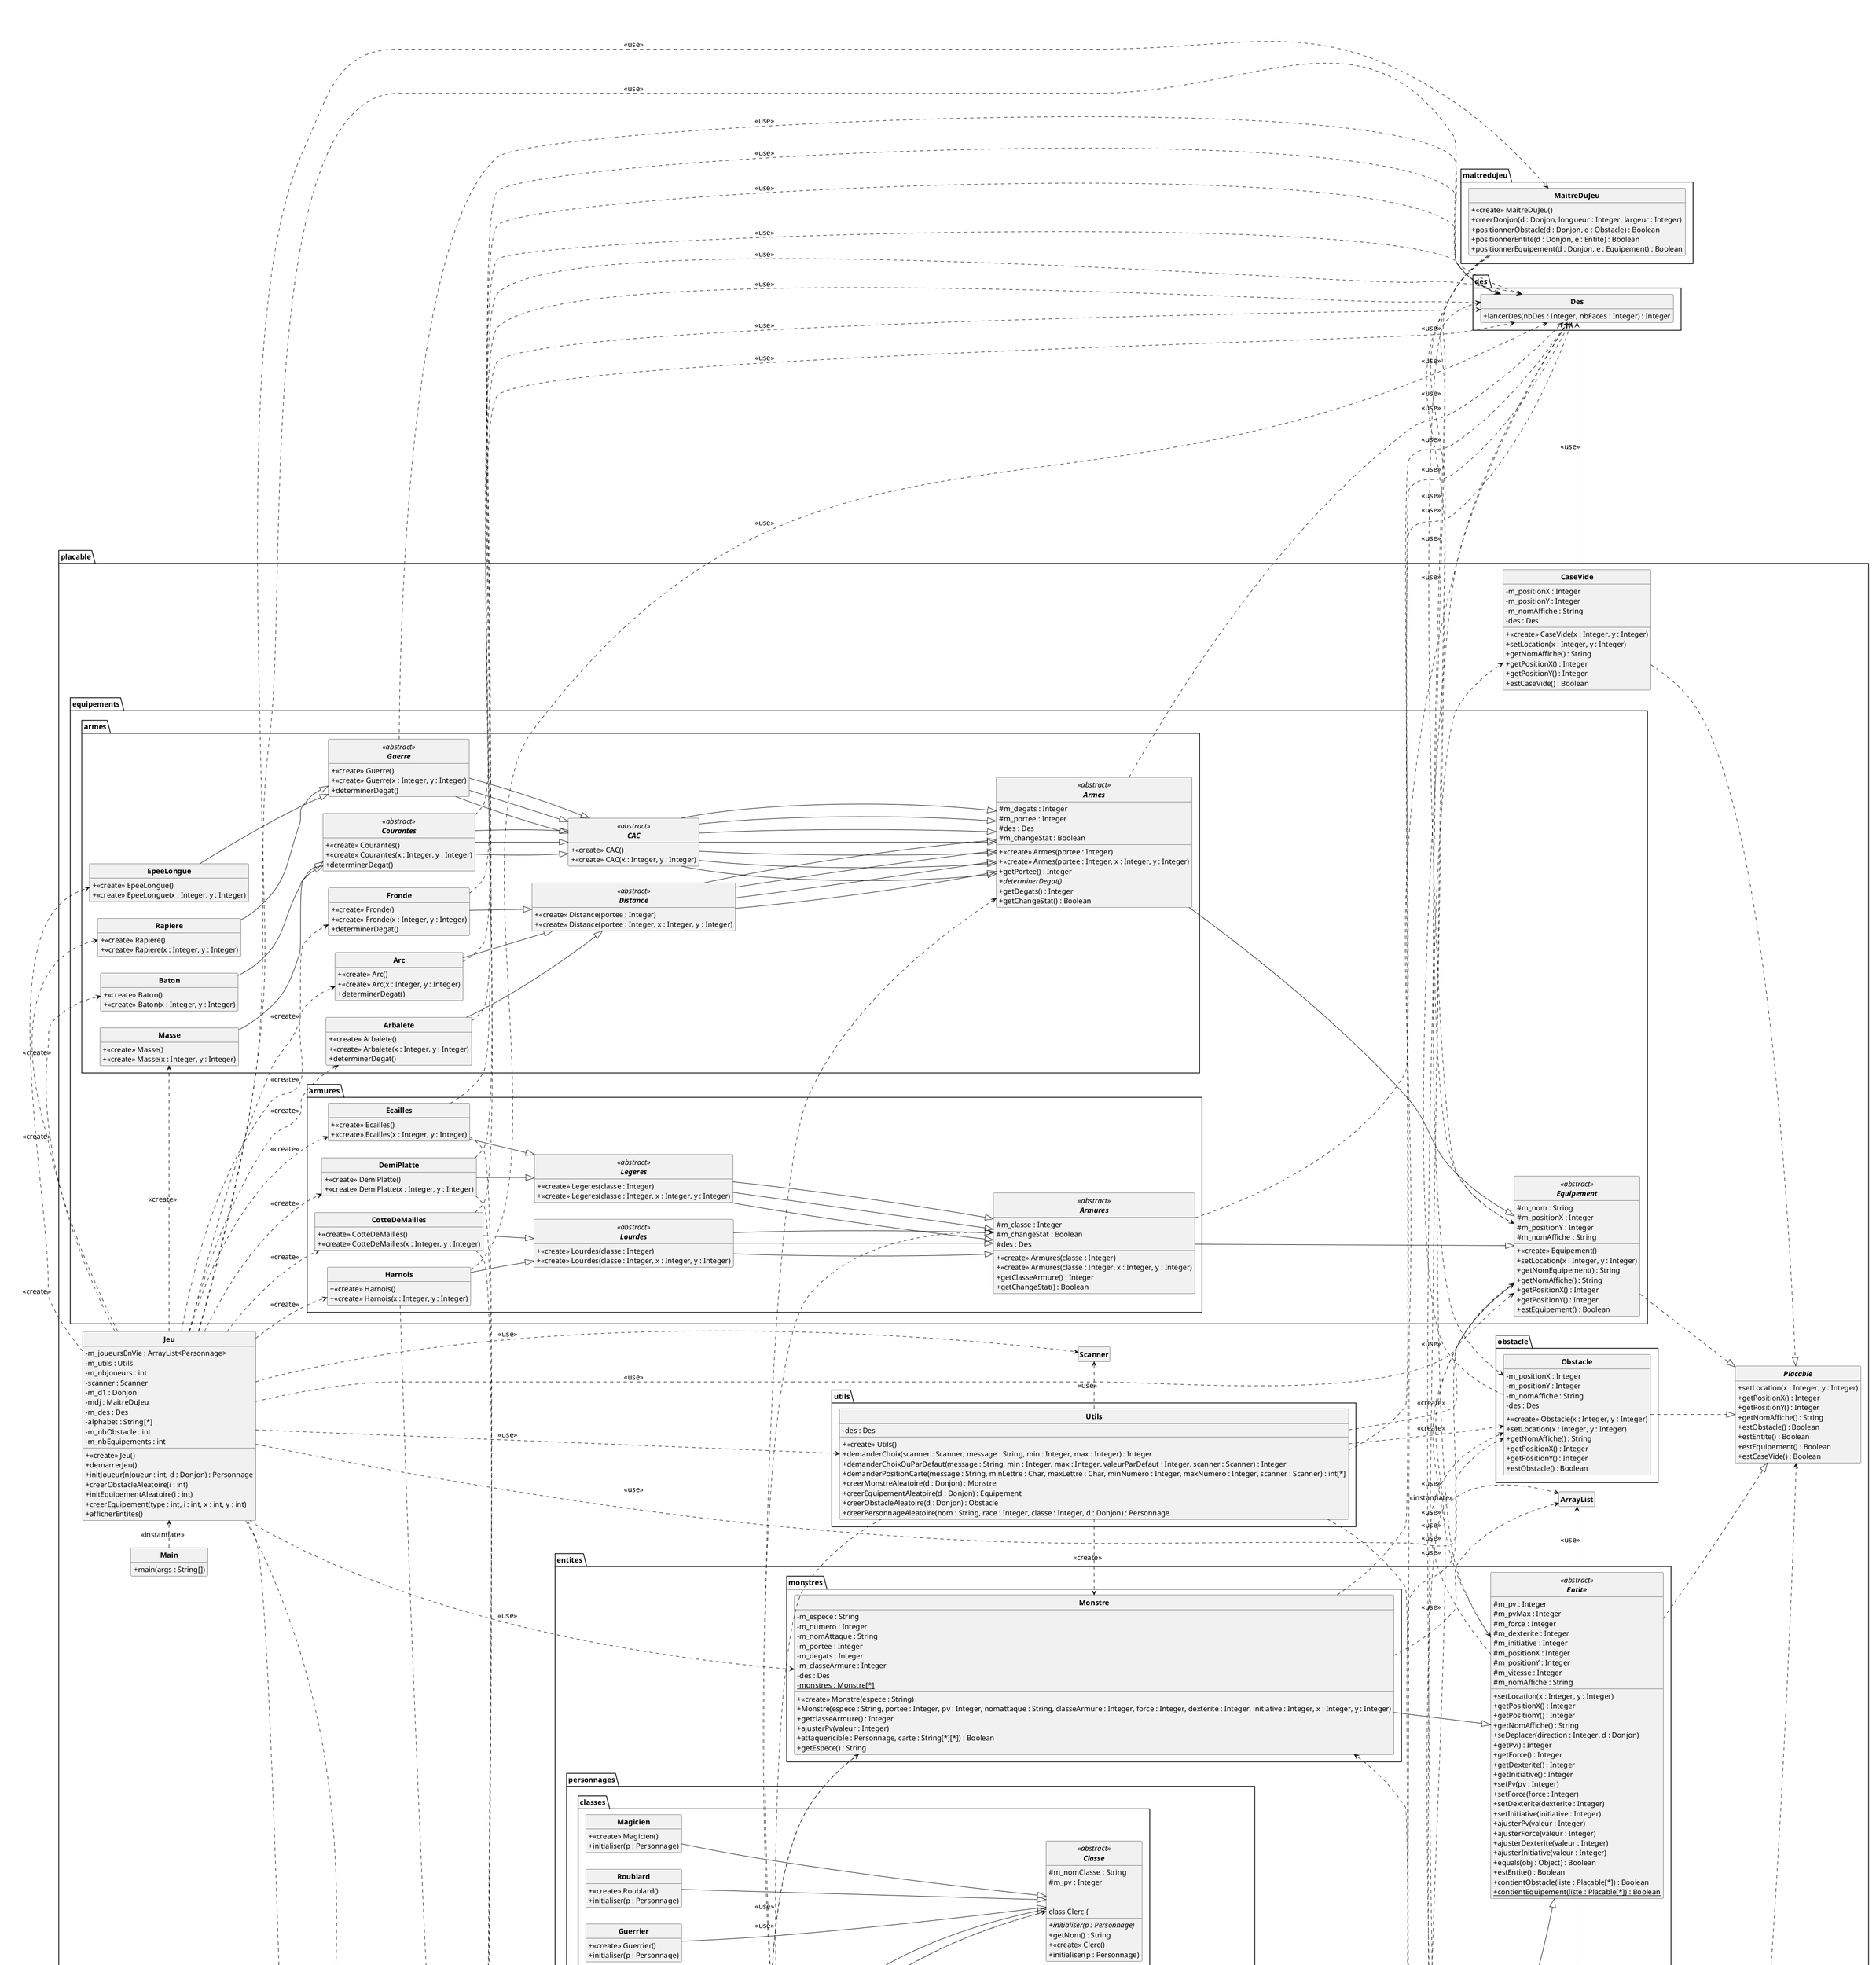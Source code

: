 @startuml
skinparam classAttributeIconSize 0
skinparam classFontStyle Bold
skinparam defaultFontSize 15
skinparam style strictuml
hide empty members
left to right direction

package des {
  class Des {
    + lancerDes(nbDes : Integer, nbFaces : Integer) : Integer
  }
}

package donjons {
  class Donjon {
    - m_alphabet : String[*]
    - m_carte : Placable[*][*]
    - m_hauteur : Integer
    - m_largeur : Integer
    - m_casevide : CaseVide
    - m_listeMonstre : Monstre[*]

    + <<create>> Donjon()
    + Donjon(hauteur : Integer, largeur : Integer)
    + afficherDonjon()
    + positionnerEmplacementVide(x : Integer, y : Integer)
    + decalerADroite(l : Placable[*])
    + decalerAGauche(l : Placable[*])
    + positionnerElementCarte(p : Placable) : Boolean
    + getCarte() : Placable[*][*]
    + getHauteur() : Integer
    + getLargeur() : Integer
    + getLettreMax() : String
    + separer()
    + getListeMonstre() : Monstre[*]
  }
}

package maitredujeu {
  class MaitreDuJeu {
    + <<create>> MaitreDuJeu()
    + creerDonjon(d : Donjon, longueur : Integer, largeur : Integer)
    + positionnerObstacle(d : Donjon, o : Obstacle) : Boolean
    + positionnerEntite(d : Donjon, e : Entite) : Boolean
    + positionnerEquipement(d : Donjon, e : Equipement) : Boolean
  }
}

package placable {
  interface Placable {
    + setLocation(x : Integer, y : Integer)
    + getPositionX() : Integer
    + getPositionY() : Integer
    + getNomAffiche() : String
    + estObstacle() : Boolean
    + estEntite() : Boolean
    + estEquipement() : Boolean
    + estCaseVide() : Boolean
  }

  class CaseVide {
    - m_positionX : Integer
    - m_positionY : Integer
    - m_nomAffiche : String
    - des : Des

    + <<create>> CaseVide(x : Integer, y : Integer)
    + setLocation(x : Integer, y : Integer)
    + getNomAffiche() : String
    + getPositionX() : Integer
    + getPositionY() : Integer
    + estCaseVide() : Boolean
  }


package placable.entites {
  abstract class Entite <<abstract>> {
    # m_pv : Integer
    # m_pvMax : Integer
    # m_force : Integer
    # m_dexterite : Integer
    # m_initiative : Integer
    # m_positionX : Integer
    # m_positionY : Integer
    # m_vitesse : Integer
    # m_nomAffiche : String

    + setLocation(x : Integer, y : Integer)
    + getPositionX() : Integer
    + getPositionY() : Integer
    + getNomAffiche() : String
    + seDeplacer(direction : Integer, d : Donjon)
    + getPv() : Integer
    + getForce() : Integer
    + getDexterite() : Integer
    + getInitiative() : Integer
    + setPv(pv : Integer)
    + setForce(force : Integer)
    + setDexterite(dexterite : Integer)
    + setInitiative(initiative : Integer)
    + ajusterPv(valeur : Integer)
    + ajusterForce(valeur : Integer)
    + ajusterDexterite(valeur : Integer)
    + ajusterInitiative(valeur : Integer)
    + equals(obj : Object) : Boolean
    + estEntite() : Boolean
    + {static} contientObstacle(liste : Placable[*]) : Boolean
    + {static} contientEquipement(liste : Placable[*]) : Boolean
  }


package placable.entites.monstres {
  class Monstre {
    - m_espece : String
    - m_numero : Integer
    - m_nomAttaque : String
    - m_portee : Integer
    - m_degats : Integer
    - m_classeArmure : Integer
    - des : Des
    - {static} monstres : Monstre[*]

    + <<create>> Monstre(espece : String)
    + Monstre(espece : String, portee : Integer, pv : Integer, nomattaque : String, classeArmure : Integer, force : Integer, dexterite : Integer, initiative : Integer, x : Integer, y : Integer)
    + getclasseArmure() : Integer
    + ajusterPv(valeur : Integer)
    + attaquer(cible : Personnage, carte : String[*][*]) : Boolean
    + getEspece() : String
  }
}

package placable.entites.personnages.classes {
  abstract class Classe <<abstract>> {
    # m_nomClasse : String
    # m_pv : Integer
    + {abstract} initialiser(p : Personnage)
    + getNom() : String


  class Clerc {
    + <<create>> Clerc()
    + initialiser(p : Personnage)
  }

  class Guerrier {
    + <<create>> Guerrier()
    + initialiser(p : Personnage)
  }

  class Magicien {
    + <<create>> Magicien()
    + initialiser(p : Personnage)
  }

  class Roublard {
    + <<create>> Roublard()
    + initialiser(p : Personnage)
  }
 }
 }

package placable.entites.personnages.races {
  abstract class Race <<abstract>> {
    # m_dexterite : Integer
    # m_vitesse : Integer
    # m_force : Integer
    # m_initiative : Integer
    # m_nomRace : String

    + {abstract} initialiser(p : Personnage)
    + getNom() : String



  class Nain {
    + <<create>> Nain()
    + initialiser(p : Personnage)
  }

  class Humain {
      + <<create>> Humain()
      + initialiser(p : Personnage)
    }

  class Elfe {
    + <<create>> Elfe()
    + initialiser(p : Personnage)
  }

  class Halfelin {
    + <<create>> Halfelin()
    + initialiser(p : Personnage)
  }
}

package placable.entites.personnages {
  class Personnage {
    # m_nom : String
    - m_race : Race
    - m_classe : Classe
    - des : Des
    - m_inventaire : Equipement[*]
    - m_armeEquipee : Armes[*]
    - m_armureEquipee : Armures[*]

    + <<create>> Personnage(nom : String, race : Integer, classe : Integer, x : Integer, y : Integer)
    + attribuerRaceClasse(race : Integer, classe : Integer)
    + attaquer(cible : Monstre) : Boolean
    + sEquiperArmure(a : Armures)
    + sEquiperArme(a : Armes)
    + ramasserEquipement(e : Equipement, carte : Placable[*][*]) : Boolean
    + getNom() : String
    + getArmeEquipee() : Armes
    + getClasseArmure() : Integer
    + getRace() : Race
    + getNomRace() : String
    + getClasse() : Classe
    + getNomClasse() : String
    + getVitesse() : Integer
    + setVitesse(vitesse : Integer)
    + ajusterVitesse(valeur : Integer)
    + ajouterEquipementInventaire(e : Equipement)
    + afficherInventaire() : String
    + toString() : String
  }
}

package placable.equipements {
  abstract class Equipement <<abstract>> {
    # m_nom : String
    # m_positionX : Integer
    # m_positionY : Integer
    # m_nomAffiche : String

    + <<create>> Equipement()
    + setLocation(x : Integer, y : Integer)
    + getNomEquipement() : String
    + getNomAffiche() : String
    + getPositionX() : Integer
    + getPositionY() : Integer
    + estEquipement() : Boolean
  }




package placable.equipements.armes {
  abstract class CAC <<abstract>> {
    + <<create>> CAC()
    + <<create>> CAC(x : Integer, y : Integer)
  }
}



package placable.equipements.armes {
  abstract class Distance <<abstract>> {
    + <<create>> Distance(portee : Integer)
    + <<create>> Distance(portee : Integer, x : Integer, y : Integer)
  }
}



package placable.equipements.armes {
  abstract class Guerre <<abstract>> {
    + <<create>> Guerre()
    + <<create>> Guerre(x : Integer, y : Integer)
    + determinerDegat()
  }

}



package placable.equipements.armes {
  abstract class Courantes <<abstract>> {
    + <<create>> Courantes()
    + <<create>> Courantes(x : Integer, y : Integer)
    + determinerDegat()
  }

}



package placable.equipements.armes {
  class Arbalete {
    + <<create>> Arbalete()
    + <<create>> Arbalete(x : Integer, y : Integer)
    + determinerDegat()
  }
}



package placable.equipements.armes {
  class Arc {
    + <<create>> Arc()
    + <<create>> Arc(x : Integer, y : Integer)
    + determinerDegat()
  }


}


package placable.equipements.armes {
  abstract class Armes <<abstract>> {
    # m_degats : Integer
    # m_portee : Integer
    # des : Des
    # m_changeStat : Boolean

    + <<create>> Armes(portee : Integer)
    + <<create>> Armes(portee : Integer, x : Integer, y : Integer)
    + getPortee() : Integer
    + {abstract} determinerDegat()
    + getDegats() : Integer
    + getChangeStat() : Boolean
  }

  
}



package placable.equipements.armes {
  class Baton {
    + <<create>> Baton()
    + <<create>> Baton(x : Integer, y : Integer)
  }

  

}



package placable.equipements.armes {
  class EpeeLongue {
    + <<create>> EpeeLongue()
    + <<create>> EpeeLongue(x : Integer, y : Integer)
  }


}



package placable.equipements.armes {
  class Fronde {
    + <<create>> Fronde()
    + <<create>> Fronde(x : Integer, y : Integer)
    + determinerDegat()
  }

}

package placable.equipements.armes {
  class Masse {
    + <<create>> Masse()
    + <<create>> Masse(x : Integer, y : Integer)
  }

}


package placable.equipements.armes {
  class Rapiere {
    + <<create>> Rapiere()
    + <<create>> Rapiere(x : Integer, y : Integer)
  }


}


package placable.equipements.armures {
  abstract class Armures <<abstract>> {
    # m_classe : Integer
    # m_changeStat : Boolean
    # des : Des

    + <<create>> Armures(classe : Integer)
    + <<create>> Armures(classe : Integer, x : Integer, y : Integer)
    + getClasseArmure() : Integer
    + getChangeStat() : Boolean
  }

 
}


package placable.equipements.armures {
  abstract class Lourdes <<abstract>> {
    + <<create>> Lourdes(classe : Integer)
    + <<create>> Lourdes(classe : Integer, x : Integer, y : Integer)
  }

  
}


package placable.equipements.armures {
  abstract class Legeres <<abstract>> {
    + <<create>> Legeres(classe : Integer)
    + <<create>> Legeres(classe : Integer, x : Integer, y : Integer)
  }

 
}



package placable.equipements.armures {
  class CotteDeMailles {
    + <<create>> CotteDeMailles()
    + <<create>> CotteDeMailles(x : Integer, y : Integer)
  
  }
}


package placable.equipements.armures {
  class DemiPlatte {
    + <<create>> DemiPlatte()
    + <<create>> DemiPlatte(x : Integer, y : Integer)
   
  }
}


package placable.equipements.armures {
  class Ecailles {
    + <<create>> Ecailles()
    + <<create>> Ecailles(x : Integer, y : Integer)
   
  }
}


package placable.equipements.armures {
  class Harnois {
    + <<create>> Harnois()
    + <<create>> Harnois(x : Integer, y : Integer)
  
  }
}
}


package placable.obstacle {
  class Obstacle {
    - m_positionX : Integer
    - m_positionY : Integer
    - m_nomAffiche : String
    - des : Des

    + <<create>> Obstacle(x : Integer, y : Integer)
    + setLocation(x : Integer, y : Integer)
    + getNomAffiche() : String
    + getPositionX() : Integer
    + getPositionY() : Integer
    + estObstacle() : Boolean
  }
}

package utils {
  class Utils {
    - des : Des

    + <<create>> Utils()
    + demanderChoix(scanner : Scanner, message : String, min : Integer, max : Integer) : Integer
    + demanderChoixOuParDefaut(message : String, min : Integer, max : Integer, valeurParDefaut : Integer, scanner : Scanner) : Integer
    + demanderPositionCarte(message : String, minLettre : Char, maxLettre : Char, minNumero : Integer, maxNumero : Integer, scanner : Scanner) : int[*]
    + creerMonstreAleatoire(d : Donjon) : Monstre
    + creerEquipementAleatoire(d : Donjon) : Equipement
    + creerObstacleAleatoire(d : Donjon) : Obstacle
    + creerPersonnageAleatoire(nom : String, race : Integer, classe : Integer, d : Donjon) : Personnage
  }
}


class Jeu {
  - m_joueursEnVie : ArrayList<Personnage>
  - m_utils : Utils
  - m_nbJoueurs : int
  - scanner : Scanner
  - m_d1 : Donjon
  - mdj : MaitreDuJeu
  - m_des : Des
  - alphabet : String[*]
  - m_nbObstacle : int
  - m_nbEquipements : int

  + <<create>> Jeu()
  + demarrerJeu()
  + initJoueur(nJoueur : int, d : Donjon) : Personnage
  + creerObstacleAleatoire(i : int)
  + initEquipementAleatoire(i : int)
  + creerEquipement(type : int, i : int, x : int, y : int)
  + afficherEntites()
}


class Main {
  + main(args : String[])
}



' -------------------- RELATIONS --------------------

CaseVide ..|> Placable
Entite ..|> Placable
Monstre --|> Entite
Personnage --|> Entite

Clerc --|> Classe
Guerrier --|> Classe
Magicien --|> Classe
Roublard --|> Classe

Humain --|> Race
Nain --|> Race
Elfe --|> Race
Halfelin --|> Race

MaitreDuJeu .> Donjon : <<use>>
MaitreDuJeu .> Obstacle : <<use>>
MaitreDuJeu .> Entite : <<use>>
MaitreDuJeu .> Equipement : <<use>>

Donjon .> Placable : <<use>>
Donjon .> CaseVide : <<instantiate>>
Donjon .> Monstre : <<use>>
Donjon .> ArrayList : <<use>>

CaseVide .> Des : <<use>>
Entite .> Donjon : <<use>>
Entite .> Equipement : <<use>>
Entite .> Obstacle : <<use>>
Entite .> ArrayList : <<use>>

Monstre .> Des : <<use>>
Monstre .> Personnage : <<use>>
Monstre .> ArrayList : <<use>>

Classe .> Personnage : <<use>>
Race .> Personnage : <<use>>

Personnage .> Des : <<use>>
Personnage .> Monstre : <<use>>
Personnage .> Equipement : <<use>>
Personnage .> Armes : <<use>>
Personnage .> Armures : <<use>>
Personnage .> Classe : <<use>>
Personnage .> Race : <<use>>

Equipement ..|> Placable
Equipement .> Des : <<use>>
Equipement .> Donjon : <<use>>


CAC --|> Armes



Distance --|> Armes



Guerre --|> CAC
CAC --|> Armes
Guerre .> Des : <<use>>



Courantes --|> CAC
CAC --|> Armes
Courantes .> Des : <<use>>



Arbalete --|> Distance
Distance --|> Armes
Arbalete .> Des : <<use>>



Arc --|> Distance
Distance --|> Armes
Arc .> Des : <<use>>


Armes --|> Equipement
Armes .> Des : <<use>>



Baton --|> Courantes
Courantes --|> CAC
CAC --|> Armes



EpeeLongue --|> Guerre
Guerre --|> CAC
CAC --|> Armes



Fronde --|> Distance
Distance --|> Armes
Fronde .> Des : <<use>>



Masse --|> Courantes
Courantes --|> CAC
CAC --|> Armes



Rapiere --|> Guerre
Guerre --|> CAC
CAC --|> Armes




Armures --|> Equipement
Armures .> Des : <<use>>


Lourdes --|> Armures



Legeres --|> Armures



CotteDeMailles --|> Lourdes
Lourdes --|> Armures
CotteDeMailles .> Donjon : <<use>>
CotteDeMailles .> Des : <<use>>



DemiPlatte --|> Legeres
Legeres --|> Armures
DemiPlatte .> Donjon : <<use>>
DemiPlatte .> Des : <<use>>



Ecailles --|> Legeres
Legeres --|> Armures
Ecailles .> Donjon : <<use>>
Ecailles .> Des : <<use>>


Harnois --|> Lourdes
Lourdes --|> Armures
Harnois .> Donjon : <<use>>
Harnois .> Des : <<use>>


Obstacle ..|> Placable
Obstacle .> Des : <<use>>


Utils .> Des : <<use>>
Utils .> Scanner : <<use>>
Utils .> Donjon : <<use>>
Utils .> Monstre : <<create>>
Utils .> Equipement : <<create>>
Utils .> Obstacle : <<create>>
Utils .> Personnage : <<create>>


Jeu .> Personnage : <<use>>
Jeu .> Monstre : <<use>>
Jeu .> Donjon : <<use>>
Jeu .> MaitreDuJeu : <<use>>
Jeu .> Utils : <<use>>
Jeu .> Des : <<use>>
Jeu .> Scanner : <<use>>
Jeu .> Equipement : <<use>>
Jeu .> Obstacle : <<use>>
Jeu .> Arbalete : <<create>>
Jeu .> Arc : <<create>>
Jeu .> Baton : <<create>>
Jeu .> EpeeLongue : <<create>>
Jeu .> Fronde : <<create>>
Jeu .> Masse : <<create>>
Jeu .> Rapiere : <<create>>
Jeu .> CotteDeMailles : <<create>>
Jeu .> DemiPlatte : <<create>>
Jeu .> Ecailles : <<create>>
Jeu .> Harnois : <<create>>

Main .> Jeu : <<instantiate>>

@enduml
